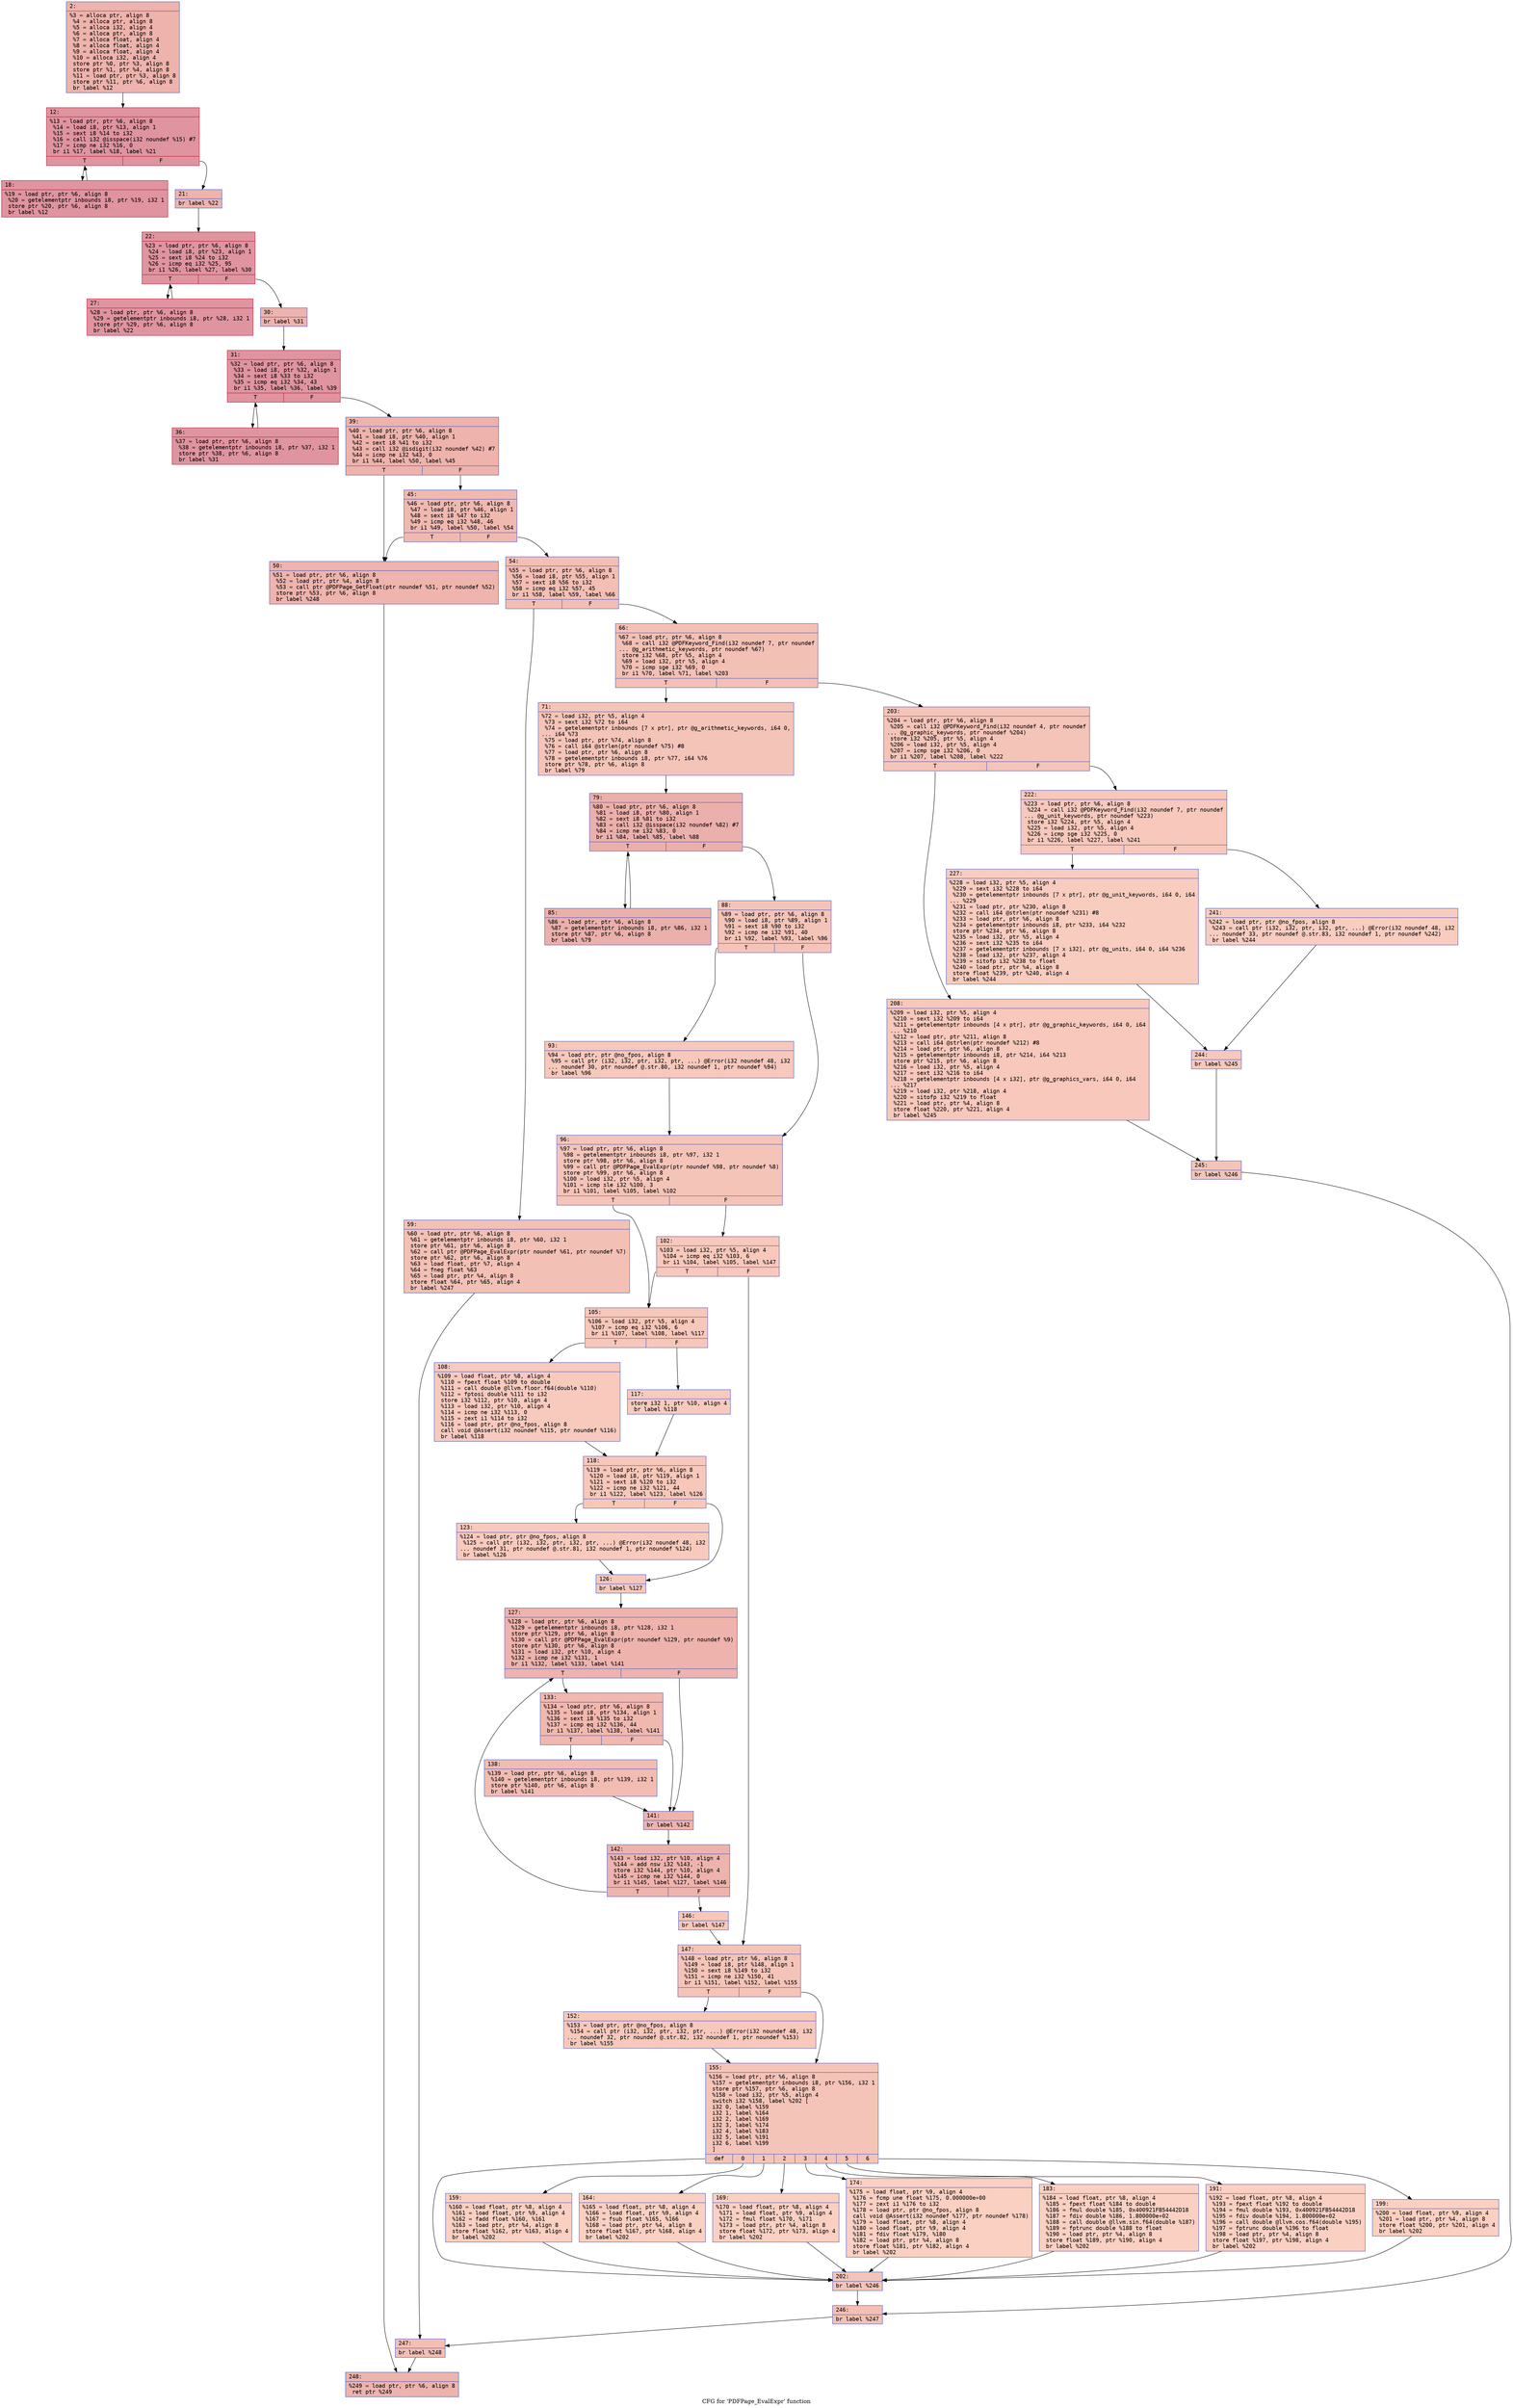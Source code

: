 digraph "CFG for 'PDFPage_EvalExpr' function" {
	label="CFG for 'PDFPage_EvalExpr' function";

	Node0x600000537520 [shape=record,color="#3d50c3ff", style=filled, fillcolor="#d6524470" fontname="Courier",label="{2:\l|  %3 = alloca ptr, align 8\l  %4 = alloca ptr, align 8\l  %5 = alloca i32, align 4\l  %6 = alloca ptr, align 8\l  %7 = alloca float, align 4\l  %8 = alloca float, align 4\l  %9 = alloca float, align 4\l  %10 = alloca i32, align 4\l  store ptr %0, ptr %3, align 8\l  store ptr %1, ptr %4, align 8\l  %11 = load ptr, ptr %3, align 8\l  store ptr %11, ptr %6, align 8\l  br label %12\l}"];
	Node0x600000537520 -> Node0x600000537570[tooltip="2 -> 12\nProbability 100.00%" ];
	Node0x600000537570 [shape=record,color="#b70d28ff", style=filled, fillcolor="#b70d2870" fontname="Courier",label="{12:\l|  %13 = load ptr, ptr %6, align 8\l  %14 = load i8, ptr %13, align 1\l  %15 = sext i8 %14 to i32\l  %16 = call i32 @isspace(i32 noundef %15) #7\l  %17 = icmp ne i32 %16, 0\l  br i1 %17, label %18, label %21\l|{<s0>T|<s1>F}}"];
	Node0x600000537570:s0 -> Node0x6000005375c0[tooltip="12 -> 18\nProbability 96.88%" ];
	Node0x600000537570:s1 -> Node0x600000537610[tooltip="12 -> 21\nProbability 3.12%" ];
	Node0x6000005375c0 [shape=record,color="#b70d28ff", style=filled, fillcolor="#b70d2870" fontname="Courier",label="{18:\l|  %19 = load ptr, ptr %6, align 8\l  %20 = getelementptr inbounds i8, ptr %19, i32 1\l  store ptr %20, ptr %6, align 8\l  br label %12\l}"];
	Node0x6000005375c0 -> Node0x600000537570[tooltip="18 -> 12\nProbability 100.00%" ];
	Node0x600000537610 [shape=record,color="#3d50c3ff", style=filled, fillcolor="#d6524470" fontname="Courier",label="{21:\l|  br label %22\l}"];
	Node0x600000537610 -> Node0x600000537660[tooltip="21 -> 22\nProbability 100.00%" ];
	Node0x600000537660 [shape=record,color="#b70d28ff", style=filled, fillcolor="#b70d2870" fontname="Courier",label="{22:\l|  %23 = load ptr, ptr %6, align 8\l  %24 = load i8, ptr %23, align 1\l  %25 = sext i8 %24 to i32\l  %26 = icmp eq i32 %25, 95\l  br i1 %26, label %27, label %30\l|{<s0>T|<s1>F}}"];
	Node0x600000537660:s0 -> Node0x6000005376b0[tooltip="22 -> 27\nProbability 96.88%" ];
	Node0x600000537660:s1 -> Node0x600000537700[tooltip="22 -> 30\nProbability 3.12%" ];
	Node0x6000005376b0 [shape=record,color="#b70d28ff", style=filled, fillcolor="#b70d2870" fontname="Courier",label="{27:\l|  %28 = load ptr, ptr %6, align 8\l  %29 = getelementptr inbounds i8, ptr %28, i32 1\l  store ptr %29, ptr %6, align 8\l  br label %22\l}"];
	Node0x6000005376b0 -> Node0x600000537660[tooltip="27 -> 22\nProbability 100.00%" ];
	Node0x600000537700 [shape=record,color="#3d50c3ff", style=filled, fillcolor="#d6524470" fontname="Courier",label="{30:\l|  br label %31\l}"];
	Node0x600000537700 -> Node0x600000537750[tooltip="30 -> 31\nProbability 100.00%" ];
	Node0x600000537750 [shape=record,color="#b70d28ff", style=filled, fillcolor="#b70d2870" fontname="Courier",label="{31:\l|  %32 = load ptr, ptr %6, align 8\l  %33 = load i8, ptr %32, align 1\l  %34 = sext i8 %33 to i32\l  %35 = icmp eq i32 %34, 43\l  br i1 %35, label %36, label %39\l|{<s0>T|<s1>F}}"];
	Node0x600000537750:s0 -> Node0x6000005377a0[tooltip="31 -> 36\nProbability 96.88%" ];
	Node0x600000537750:s1 -> Node0x6000005377f0[tooltip="31 -> 39\nProbability 3.12%" ];
	Node0x6000005377a0 [shape=record,color="#b70d28ff", style=filled, fillcolor="#b70d2870" fontname="Courier",label="{36:\l|  %37 = load ptr, ptr %6, align 8\l  %38 = getelementptr inbounds i8, ptr %37, i32 1\l  store ptr %38, ptr %6, align 8\l  br label %31\l}"];
	Node0x6000005377a0 -> Node0x600000537750[tooltip="36 -> 31\nProbability 100.00%" ];
	Node0x6000005377f0 [shape=record,color="#3d50c3ff", style=filled, fillcolor="#d6524470" fontname="Courier",label="{39:\l|  %40 = load ptr, ptr %6, align 8\l  %41 = load i8, ptr %40, align 1\l  %42 = sext i8 %41 to i32\l  %43 = call i32 @isdigit(i32 noundef %42) #7\l  %44 = icmp ne i32 %43, 0\l  br i1 %44, label %50, label %45\l|{<s0>T|<s1>F}}"];
	Node0x6000005377f0:s0 -> Node0x600000537890[tooltip="39 -> 50\nProbability 62.50%" ];
	Node0x6000005377f0:s1 -> Node0x600000537840[tooltip="39 -> 45\nProbability 37.50%" ];
	Node0x600000537840 [shape=record,color="#3d50c3ff", style=filled, fillcolor="#de614d70" fontname="Courier",label="{45:\l|  %46 = load ptr, ptr %6, align 8\l  %47 = load i8, ptr %46, align 1\l  %48 = sext i8 %47 to i32\l  %49 = icmp eq i32 %48, 46\l  br i1 %49, label %50, label %54\l|{<s0>T|<s1>F}}"];
	Node0x600000537840:s0 -> Node0x600000537890[tooltip="45 -> 50\nProbability 50.00%" ];
	Node0x600000537840:s1 -> Node0x6000005378e0[tooltip="45 -> 54\nProbability 50.00%" ];
	Node0x600000537890 [shape=record,color="#3d50c3ff", style=filled, fillcolor="#d8564670" fontname="Courier",label="{50:\l|  %51 = load ptr, ptr %6, align 8\l  %52 = load ptr, ptr %4, align 8\l  %53 = call ptr @PDFPage_GetFloat(ptr noundef %51, ptr noundef %52)\l  store ptr %53, ptr %6, align 8\l  br label %248\l}"];
	Node0x600000537890 -> Node0x600000530640[tooltip="50 -> 248\nProbability 100.00%" ];
	Node0x6000005378e0 [shape=record,color="#3d50c3ff", style=filled, fillcolor="#e36c5570" fontname="Courier",label="{54:\l|  %55 = load ptr, ptr %6, align 8\l  %56 = load i8, ptr %55, align 1\l  %57 = sext i8 %56 to i32\l  %58 = icmp eq i32 %57, 45\l  br i1 %58, label %59, label %66\l|{<s0>T|<s1>F}}"];
	Node0x6000005378e0:s0 -> Node0x600000537930[tooltip="54 -> 59\nProbability 50.00%" ];
	Node0x6000005378e0:s1 -> Node0x600000537980[tooltip="54 -> 66\nProbability 50.00%" ];
	Node0x600000537930 [shape=record,color="#3d50c3ff", style=filled, fillcolor="#e5705870" fontname="Courier",label="{59:\l|  %60 = load ptr, ptr %6, align 8\l  %61 = getelementptr inbounds i8, ptr %60, i32 1\l  store ptr %61, ptr %6, align 8\l  %62 = call ptr @PDFPage_EvalExpr(ptr noundef %61, ptr noundef %7)\l  store ptr %62, ptr %6, align 8\l  %63 = load float, ptr %7, align 4\l  %64 = fneg float %63\l  %65 = load ptr, ptr %4, align 8\l  store float %64, ptr %65, align 4\l  br label %247\l}"];
	Node0x600000537930 -> Node0x6000005305f0[tooltip="59 -> 247\nProbability 100.00%" ];
	Node0x600000537980 [shape=record,color="#3d50c3ff", style=filled, fillcolor="#e5705870" fontname="Courier",label="{66:\l|  %67 = load ptr, ptr %6, align 8\l  %68 = call i32 @PDFKeyword_Find(i32 noundef 7, ptr noundef\l... @g_arithmetic_keywords, ptr noundef %67)\l  store i32 %68, ptr %5, align 4\l  %69 = load i32, ptr %5, align 4\l  %70 = icmp sge i32 %69, 0\l  br i1 %70, label %71, label %203\l|{<s0>T|<s1>F}}"];
	Node0x600000537980:s0 -> Node0x6000005379d0[tooltip="66 -> 71\nProbability 50.00%" ];
	Node0x600000537980:s1 -> Node0x600000530370[tooltip="66 -> 203\nProbability 50.00%" ];
	Node0x6000005379d0 [shape=record,color="#3d50c3ff", style=filled, fillcolor="#e97a5f70" fontname="Courier",label="{71:\l|  %72 = load i32, ptr %5, align 4\l  %73 = sext i32 %72 to i64\l  %74 = getelementptr inbounds [7 x ptr], ptr @g_arithmetic_keywords, i64 0,\l... i64 %73\l  %75 = load ptr, ptr %74, align 8\l  %76 = call i64 @strlen(ptr noundef %75) #8\l  %77 = load ptr, ptr %6, align 8\l  %78 = getelementptr inbounds i8, ptr %77, i64 %76\l  store ptr %78, ptr %6, align 8\l  br label %79\l}"];
	Node0x6000005379d0 -> Node0x600000537a20[tooltip="71 -> 79\nProbability 100.00%" ];
	Node0x600000537a20 [shape=record,color="#3d50c3ff", style=filled, fillcolor="#d24b4070" fontname="Courier",label="{79:\l|  %80 = load ptr, ptr %6, align 8\l  %81 = load i8, ptr %80, align 1\l  %82 = sext i8 %81 to i32\l  %83 = call i32 @isspace(i32 noundef %82) #7\l  %84 = icmp ne i32 %83, 0\l  br i1 %84, label %85, label %88\l|{<s0>T|<s1>F}}"];
	Node0x600000537a20:s0 -> Node0x600000537a70[tooltip="79 -> 85\nProbability 96.88%" ];
	Node0x600000537a20:s1 -> Node0x600000537ac0[tooltip="79 -> 88\nProbability 3.12%" ];
	Node0x600000537a70 [shape=record,color="#3d50c3ff", style=filled, fillcolor="#d24b4070" fontname="Courier",label="{85:\l|  %86 = load ptr, ptr %6, align 8\l  %87 = getelementptr inbounds i8, ptr %86, i32 1\l  store ptr %87, ptr %6, align 8\l  br label %79\l}"];
	Node0x600000537a70 -> Node0x600000537a20[tooltip="85 -> 79\nProbability 100.00%" ];
	Node0x600000537ac0 [shape=record,color="#3d50c3ff", style=filled, fillcolor="#e97a5f70" fontname="Courier",label="{88:\l|  %89 = load ptr, ptr %6, align 8\l  %90 = load i8, ptr %89, align 1\l  %91 = sext i8 %90 to i32\l  %92 = icmp ne i32 %91, 40\l  br i1 %92, label %93, label %96\l|{<s0>T|<s1>F}}"];
	Node0x600000537ac0:s0 -> Node0x600000537b10[tooltip="88 -> 93\nProbability 50.00%" ];
	Node0x600000537ac0:s1 -> Node0x600000537b60[tooltip="88 -> 96\nProbability 50.00%" ];
	Node0x600000537b10 [shape=record,color="#3d50c3ff", style=filled, fillcolor="#ed836670" fontname="Courier",label="{93:\l|  %94 = load ptr, ptr @no_fpos, align 8\l  %95 = call ptr (i32, i32, ptr, i32, ptr, ...) @Error(i32 noundef 48, i32\l... noundef 30, ptr noundef @.str.80, i32 noundef 1, ptr noundef %94)\l  br label %96\l}"];
	Node0x600000537b10 -> Node0x600000537b60[tooltip="93 -> 96\nProbability 100.00%" ];
	Node0x600000537b60 [shape=record,color="#3d50c3ff", style=filled, fillcolor="#e97a5f70" fontname="Courier",label="{96:\l|  %97 = load ptr, ptr %6, align 8\l  %98 = getelementptr inbounds i8, ptr %97, i32 1\l  store ptr %98, ptr %6, align 8\l  %99 = call ptr @PDFPage_EvalExpr(ptr noundef %98, ptr noundef %8)\l  store ptr %99, ptr %6, align 8\l  %100 = load i32, ptr %5, align 4\l  %101 = icmp sle i32 %100, 3\l  br i1 %101, label %105, label %102\l|{<s0>T|<s1>F}}"];
	Node0x600000537b60:s0 -> Node0x600000537c00[tooltip="96 -> 105\nProbability 50.00%" ];
	Node0x600000537b60:s1 -> Node0x600000537bb0[tooltip="96 -> 102\nProbability 50.00%" ];
	Node0x600000537bb0 [shape=record,color="#3d50c3ff", style=filled, fillcolor="#ed836670" fontname="Courier",label="{102:\l|  %103 = load i32, ptr %5, align 4\l  %104 = icmp eq i32 %103, 6\l  br i1 %104, label %105, label %147\l|{<s0>T|<s1>F}}"];
	Node0x600000537bb0:s0 -> Node0x600000537c00[tooltip="102 -> 105\nProbability 50.00%" ];
	Node0x600000537bb0:s1 -> Node0x600000530000[tooltip="102 -> 147\nProbability 50.00%" ];
	Node0x600000537c00 [shape=record,color="#3d50c3ff", style=filled, fillcolor="#ec7f6370" fontname="Courier",label="{105:\l|  %106 = load i32, ptr %5, align 4\l  %107 = icmp eq i32 %106, 6\l  br i1 %107, label %108, label %117\l|{<s0>T|<s1>F}}"];
	Node0x600000537c00:s0 -> Node0x600000537c50[tooltip="105 -> 108\nProbability 50.00%" ];
	Node0x600000537c00:s1 -> Node0x600000537ca0[tooltip="105 -> 117\nProbability 50.00%" ];
	Node0x600000537c50 [shape=record,color="#3d50c3ff", style=filled, fillcolor="#ef886b70" fontname="Courier",label="{108:\l|  %109 = load float, ptr %8, align 4\l  %110 = fpext float %109 to double\l  %111 = call double @llvm.floor.f64(double %110)\l  %112 = fptosi double %111 to i32\l  store i32 %112, ptr %10, align 4\l  %113 = load i32, ptr %10, align 4\l  %114 = icmp ne i32 %113, 0\l  %115 = zext i1 %114 to i32\l  %116 = load ptr, ptr @no_fpos, align 8\l  call void @Assert(i32 noundef %115, ptr noundef %116)\l  br label %118\l}"];
	Node0x600000537c50 -> Node0x600000537cf0[tooltip="108 -> 118\nProbability 100.00%" ];
	Node0x600000537ca0 [shape=record,color="#3d50c3ff", style=filled, fillcolor="#ef886b70" fontname="Courier",label="{117:\l|  store i32 1, ptr %10, align 4\l  br label %118\l}"];
	Node0x600000537ca0 -> Node0x600000537cf0[tooltip="117 -> 118\nProbability 100.00%" ];
	Node0x600000537cf0 [shape=record,color="#3d50c3ff", style=filled, fillcolor="#ec7f6370" fontname="Courier",label="{118:\l|  %119 = load ptr, ptr %6, align 8\l  %120 = load i8, ptr %119, align 1\l  %121 = sext i8 %120 to i32\l  %122 = icmp ne i32 %121, 44\l  br i1 %122, label %123, label %126\l|{<s0>T|<s1>F}}"];
	Node0x600000537cf0:s0 -> Node0x600000537d40[tooltip="118 -> 123\nProbability 50.00%" ];
	Node0x600000537cf0:s1 -> Node0x600000537d90[tooltip="118 -> 126\nProbability 50.00%" ];
	Node0x600000537d40 [shape=record,color="#3d50c3ff", style=filled, fillcolor="#ef886b70" fontname="Courier",label="{123:\l|  %124 = load ptr, ptr @no_fpos, align 8\l  %125 = call ptr (i32, i32, ptr, i32, ptr, ...) @Error(i32 noundef 48, i32\l... noundef 31, ptr noundef @.str.81, i32 noundef 1, ptr noundef %124)\l  br label %126\l}"];
	Node0x600000537d40 -> Node0x600000537d90[tooltip="123 -> 126\nProbability 100.00%" ];
	Node0x600000537d90 [shape=record,color="#3d50c3ff", style=filled, fillcolor="#ec7f6370" fontname="Courier",label="{126:\l|  br label %127\l}"];
	Node0x600000537d90 -> Node0x600000537de0[tooltip="126 -> 127\nProbability 100.00%" ];
	Node0x600000537de0 [shape=record,color="#3d50c3ff", style=filled, fillcolor="#d6524470" fontname="Courier",label="{127:\l|  %128 = load ptr, ptr %6, align 8\l  %129 = getelementptr inbounds i8, ptr %128, i32 1\l  store ptr %129, ptr %6, align 8\l  %130 = call ptr @PDFPage_EvalExpr(ptr noundef %129, ptr noundef %9)\l  store ptr %130, ptr %6, align 8\l  %131 = load i32, ptr %10, align 4\l  %132 = icmp ne i32 %131, 1\l  br i1 %132, label %133, label %141\l|{<s0>T|<s1>F}}"];
	Node0x600000537de0:s0 -> Node0x600000537e30[tooltip="127 -> 133\nProbability 50.00%" ];
	Node0x600000537de0:s1 -> Node0x600000537ed0[tooltip="127 -> 141\nProbability 50.00%" ];
	Node0x600000537e30 [shape=record,color="#3d50c3ff", style=filled, fillcolor="#dc5d4a70" fontname="Courier",label="{133:\l|  %134 = load ptr, ptr %6, align 8\l  %135 = load i8, ptr %134, align 1\l  %136 = sext i8 %135 to i32\l  %137 = icmp eq i32 %136, 44\l  br i1 %137, label %138, label %141\l|{<s0>T|<s1>F}}"];
	Node0x600000537e30:s0 -> Node0x600000537e80[tooltip="133 -> 138\nProbability 50.00%" ];
	Node0x600000537e30:s1 -> Node0x600000537ed0[tooltip="133 -> 141\nProbability 50.00%" ];
	Node0x600000537e80 [shape=record,color="#3d50c3ff", style=filled, fillcolor="#e1675170" fontname="Courier",label="{138:\l|  %139 = load ptr, ptr %6, align 8\l  %140 = getelementptr inbounds i8, ptr %139, i32 1\l  store ptr %140, ptr %6, align 8\l  br label %141\l}"];
	Node0x600000537e80 -> Node0x600000537ed0[tooltip="138 -> 141\nProbability 100.00%" ];
	Node0x600000537ed0 [shape=record,color="#3d50c3ff", style=filled, fillcolor="#d6524470" fontname="Courier",label="{141:\l|  br label %142\l}"];
	Node0x600000537ed0 -> Node0x600000537f20[tooltip="141 -> 142\nProbability 100.00%" ];
	Node0x600000537f20 [shape=record,color="#3d50c3ff", style=filled, fillcolor="#d6524470" fontname="Courier",label="{142:\l|  %143 = load i32, ptr %10, align 4\l  %144 = add nsw i32 %143, -1\l  store i32 %144, ptr %10, align 4\l  %145 = icmp ne i32 %144, 0\l  br i1 %145, label %127, label %146\l|{<s0>T|<s1>F}}"];
	Node0x600000537f20:s0 -> Node0x600000537de0[tooltip="142 -> 127\nProbability 96.88%" ];
	Node0x600000537f20:s1 -> Node0x600000537f70[tooltip="142 -> 146\nProbability 3.12%" ];
	Node0x600000537f70 [shape=record,color="#3d50c3ff", style=filled, fillcolor="#ec7f6370" fontname="Courier",label="{146:\l|  br label %147\l}"];
	Node0x600000537f70 -> Node0x600000530000[tooltip="146 -> 147\nProbability 100.00%" ];
	Node0x600000530000 [shape=record,color="#3d50c3ff", style=filled, fillcolor="#e97a5f70" fontname="Courier",label="{147:\l|  %148 = load ptr, ptr %6, align 8\l  %149 = load i8, ptr %148, align 1\l  %150 = sext i8 %149 to i32\l  %151 = icmp ne i32 %150, 41\l  br i1 %151, label %152, label %155\l|{<s0>T|<s1>F}}"];
	Node0x600000530000:s0 -> Node0x600000530050[tooltip="147 -> 152\nProbability 50.00%" ];
	Node0x600000530000:s1 -> Node0x6000005300a0[tooltip="147 -> 155\nProbability 50.00%" ];
	Node0x600000530050 [shape=record,color="#3d50c3ff", style=filled, fillcolor="#ed836670" fontname="Courier",label="{152:\l|  %153 = load ptr, ptr @no_fpos, align 8\l  %154 = call ptr (i32, i32, ptr, i32, ptr, ...) @Error(i32 noundef 48, i32\l... noundef 32, ptr noundef @.str.82, i32 noundef 1, ptr noundef %153)\l  br label %155\l}"];
	Node0x600000530050 -> Node0x6000005300a0[tooltip="152 -> 155\nProbability 100.00%" ];
	Node0x6000005300a0 [shape=record,color="#3d50c3ff", style=filled, fillcolor="#e97a5f70" fontname="Courier",label="{155:\l|  %156 = load ptr, ptr %6, align 8\l  %157 = getelementptr inbounds i8, ptr %156, i32 1\l  store ptr %157, ptr %6, align 8\l  %158 = load i32, ptr %5, align 4\l  switch i32 %158, label %202 [\l    i32 0, label %159\l    i32 1, label %164\l    i32 2, label %169\l    i32 3, label %174\l    i32 4, label %183\l    i32 5, label %191\l    i32 6, label %199\l  ]\l|{<s0>def|<s1>0|<s2>1|<s3>2|<s4>3|<s5>4|<s6>5|<s7>6}}"];
	Node0x6000005300a0:s0 -> Node0x600000530320[tooltip="155 -> 202\nProbability 12.50%" ];
	Node0x6000005300a0:s1 -> Node0x6000005300f0[tooltip="155 -> 159\nProbability 12.50%" ];
	Node0x6000005300a0:s2 -> Node0x600000530140[tooltip="155 -> 164\nProbability 12.50%" ];
	Node0x6000005300a0:s3 -> Node0x600000530190[tooltip="155 -> 169\nProbability 12.50%" ];
	Node0x6000005300a0:s4 -> Node0x6000005301e0[tooltip="155 -> 174\nProbability 12.50%" ];
	Node0x6000005300a0:s5 -> Node0x600000530230[tooltip="155 -> 183\nProbability 12.50%" ];
	Node0x6000005300a0:s6 -> Node0x600000530280[tooltip="155 -> 191\nProbability 12.50%" ];
	Node0x6000005300a0:s7 -> Node0x6000005302d0[tooltip="155 -> 199\nProbability 12.50%" ];
	Node0x6000005300f0 [shape=record,color="#3d50c3ff", style=filled, fillcolor="#f3947570" fontname="Courier",label="{159:\l|  %160 = load float, ptr %8, align 4\l  %161 = load float, ptr %9, align 4\l  %162 = fadd float %160, %161\l  %163 = load ptr, ptr %4, align 8\l  store float %162, ptr %163, align 4\l  br label %202\l}"];
	Node0x6000005300f0 -> Node0x600000530320[tooltip="159 -> 202\nProbability 100.00%" ];
	Node0x600000530140 [shape=record,color="#3d50c3ff", style=filled, fillcolor="#f3947570" fontname="Courier",label="{164:\l|  %165 = load float, ptr %8, align 4\l  %166 = load float, ptr %9, align 4\l  %167 = fsub float %165, %166\l  %168 = load ptr, ptr %4, align 8\l  store float %167, ptr %168, align 4\l  br label %202\l}"];
	Node0x600000530140 -> Node0x600000530320[tooltip="164 -> 202\nProbability 100.00%" ];
	Node0x600000530190 [shape=record,color="#3d50c3ff", style=filled, fillcolor="#f3947570" fontname="Courier",label="{169:\l|  %170 = load float, ptr %8, align 4\l  %171 = load float, ptr %9, align 4\l  %172 = fmul float %170, %171\l  %173 = load ptr, ptr %4, align 8\l  store float %172, ptr %173, align 4\l  br label %202\l}"];
	Node0x600000530190 -> Node0x600000530320[tooltip="169 -> 202\nProbability 100.00%" ];
	Node0x6000005301e0 [shape=record,color="#3d50c3ff", style=filled, fillcolor="#f3947570" fontname="Courier",label="{174:\l|  %175 = load float, ptr %9, align 4\l  %176 = fcmp une float %175, 0.000000e+00\l  %177 = zext i1 %176 to i32\l  %178 = load ptr, ptr @no_fpos, align 8\l  call void @Assert(i32 noundef %177, ptr noundef %178)\l  %179 = load float, ptr %8, align 4\l  %180 = load float, ptr %9, align 4\l  %181 = fdiv float %179, %180\l  %182 = load ptr, ptr %4, align 8\l  store float %181, ptr %182, align 4\l  br label %202\l}"];
	Node0x6000005301e0 -> Node0x600000530320[tooltip="174 -> 202\nProbability 100.00%" ];
	Node0x600000530230 [shape=record,color="#3d50c3ff", style=filled, fillcolor="#f3947570" fontname="Courier",label="{183:\l|  %184 = load float, ptr %8, align 4\l  %185 = fpext float %184 to double\l  %186 = fmul double %185, 0x400921FB54442D18\l  %187 = fdiv double %186, 1.800000e+02\l  %188 = call double @llvm.sin.f64(double %187)\l  %189 = fptrunc double %188 to float\l  %190 = load ptr, ptr %4, align 8\l  store float %189, ptr %190, align 4\l  br label %202\l}"];
	Node0x600000530230 -> Node0x600000530320[tooltip="183 -> 202\nProbability 100.00%" ];
	Node0x600000530280 [shape=record,color="#3d50c3ff", style=filled, fillcolor="#f3947570" fontname="Courier",label="{191:\l|  %192 = load float, ptr %8, align 4\l  %193 = fpext float %192 to double\l  %194 = fmul double %193, 0x400921FB54442D18\l  %195 = fdiv double %194, 1.800000e+02\l  %196 = call double @llvm.cos.f64(double %195)\l  %197 = fptrunc double %196 to float\l  %198 = load ptr, ptr %4, align 8\l  store float %197, ptr %198, align 4\l  br label %202\l}"];
	Node0x600000530280 -> Node0x600000530320[tooltip="191 -> 202\nProbability 100.00%" ];
	Node0x6000005302d0 [shape=record,color="#3d50c3ff", style=filled, fillcolor="#f3947570" fontname="Courier",label="{199:\l|  %200 = load float, ptr %9, align 4\l  %201 = load ptr, ptr %4, align 8\l  store float %200, ptr %201, align 4\l  br label %202\l}"];
	Node0x6000005302d0 -> Node0x600000530320[tooltip="199 -> 202\nProbability 100.00%" ];
	Node0x600000530320 [shape=record,color="#3d50c3ff", style=filled, fillcolor="#e97a5f70" fontname="Courier",label="{202:\l|  br label %246\l}"];
	Node0x600000530320 -> Node0x6000005305a0[tooltip="202 -> 246\nProbability 100.00%" ];
	Node0x600000530370 [shape=record,color="#3d50c3ff", style=filled, fillcolor="#e97a5f70" fontname="Courier",label="{203:\l|  %204 = load ptr, ptr %6, align 8\l  %205 = call i32 @PDFKeyword_Find(i32 noundef 4, ptr noundef\l... @g_graphic_keywords, ptr noundef %204)\l  store i32 %205, ptr %5, align 4\l  %206 = load i32, ptr %5, align 4\l  %207 = icmp sge i32 %206, 0\l  br i1 %207, label %208, label %222\l|{<s0>T|<s1>F}}"];
	Node0x600000530370:s0 -> Node0x6000005303c0[tooltip="203 -> 208\nProbability 50.00%" ];
	Node0x600000530370:s1 -> Node0x600000530410[tooltip="203 -> 222\nProbability 50.00%" ];
	Node0x6000005303c0 [shape=record,color="#3d50c3ff", style=filled, fillcolor="#ed836670" fontname="Courier",label="{208:\l|  %209 = load i32, ptr %5, align 4\l  %210 = sext i32 %209 to i64\l  %211 = getelementptr inbounds [4 x ptr], ptr @g_graphic_keywords, i64 0, i64\l... %210\l  %212 = load ptr, ptr %211, align 8\l  %213 = call i64 @strlen(ptr noundef %212) #8\l  %214 = load ptr, ptr %6, align 8\l  %215 = getelementptr inbounds i8, ptr %214, i64 %213\l  store ptr %215, ptr %6, align 8\l  %216 = load i32, ptr %5, align 4\l  %217 = sext i32 %216 to i64\l  %218 = getelementptr inbounds [4 x i32], ptr @g_graphics_vars, i64 0, i64\l... %217\l  %219 = load i32, ptr %218, align 4\l  %220 = sitofp i32 %219 to float\l  %221 = load ptr, ptr %4, align 8\l  store float %220, ptr %221, align 4\l  br label %245\l}"];
	Node0x6000005303c0 -> Node0x600000530550[tooltip="208 -> 245\nProbability 100.00%" ];
	Node0x600000530410 [shape=record,color="#3d50c3ff", style=filled, fillcolor="#ed836670" fontname="Courier",label="{222:\l|  %223 = load ptr, ptr %6, align 8\l  %224 = call i32 @PDFKeyword_Find(i32 noundef 7, ptr noundef\l... @g_unit_keywords, ptr noundef %223)\l  store i32 %224, ptr %5, align 4\l  %225 = load i32, ptr %5, align 4\l  %226 = icmp sge i32 %225, 0\l  br i1 %226, label %227, label %241\l|{<s0>T|<s1>F}}"];
	Node0x600000530410:s0 -> Node0x600000530460[tooltip="222 -> 227\nProbability 50.00%" ];
	Node0x600000530410:s1 -> Node0x6000005304b0[tooltip="222 -> 241\nProbability 50.00%" ];
	Node0x600000530460 [shape=record,color="#3d50c3ff", style=filled, fillcolor="#f08b6e70" fontname="Courier",label="{227:\l|  %228 = load i32, ptr %5, align 4\l  %229 = sext i32 %228 to i64\l  %230 = getelementptr inbounds [7 x ptr], ptr @g_unit_keywords, i64 0, i64\l... %229\l  %231 = load ptr, ptr %230, align 8\l  %232 = call i64 @strlen(ptr noundef %231) #8\l  %233 = load ptr, ptr %6, align 8\l  %234 = getelementptr inbounds i8, ptr %233, i64 %232\l  store ptr %234, ptr %6, align 8\l  %235 = load i32, ptr %5, align 4\l  %236 = sext i32 %235 to i64\l  %237 = getelementptr inbounds [7 x i32], ptr @g_units, i64 0, i64 %236\l  %238 = load i32, ptr %237, align 4\l  %239 = sitofp i32 %238 to float\l  %240 = load ptr, ptr %4, align 8\l  store float %239, ptr %240, align 4\l  br label %244\l}"];
	Node0x600000530460 -> Node0x600000530500[tooltip="227 -> 244\nProbability 100.00%" ];
	Node0x6000005304b0 [shape=record,color="#3d50c3ff", style=filled, fillcolor="#f08b6e70" fontname="Courier",label="{241:\l|  %242 = load ptr, ptr @no_fpos, align 8\l  %243 = call ptr (i32, i32, ptr, i32, ptr, ...) @Error(i32 noundef 48, i32\l... noundef 33, ptr noundef @.str.83, i32 noundef 1, ptr noundef %242)\l  br label %244\l}"];
	Node0x6000005304b0 -> Node0x600000530500[tooltip="241 -> 244\nProbability 100.00%" ];
	Node0x600000530500 [shape=record,color="#3d50c3ff", style=filled, fillcolor="#ed836670" fontname="Courier",label="{244:\l|  br label %245\l}"];
	Node0x600000530500 -> Node0x600000530550[tooltip="244 -> 245\nProbability 100.00%" ];
	Node0x600000530550 [shape=record,color="#3d50c3ff", style=filled, fillcolor="#e97a5f70" fontname="Courier",label="{245:\l|  br label %246\l}"];
	Node0x600000530550 -> Node0x6000005305a0[tooltip="245 -> 246\nProbability 100.00%" ];
	Node0x6000005305a0 [shape=record,color="#3d50c3ff", style=filled, fillcolor="#e5705870" fontname="Courier",label="{246:\l|  br label %247\l}"];
	Node0x6000005305a0 -> Node0x6000005305f0[tooltip="246 -> 247\nProbability 100.00%" ];
	Node0x6000005305f0 [shape=record,color="#3d50c3ff", style=filled, fillcolor="#e36c5570" fontname="Courier",label="{247:\l|  br label %248\l}"];
	Node0x6000005305f0 -> Node0x600000530640[tooltip="247 -> 248\nProbability 100.00%" ];
	Node0x600000530640 [shape=record,color="#3d50c3ff", style=filled, fillcolor="#d6524470" fontname="Courier",label="{248:\l|  %249 = load ptr, ptr %6, align 8\l  ret ptr %249\l}"];
}
